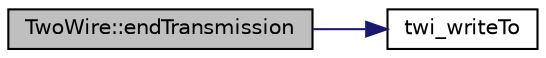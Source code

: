digraph "TwoWire::endTransmission"
{
 // LATEX_PDF_SIZE
  edge [fontname="Helvetica",fontsize="10",labelfontname="Helvetica",labelfontsize="10"];
  node [fontname="Helvetica",fontsize="10",shape=record];
  rankdir="LR";
  Node1 [label="TwoWire::endTransmission",height=0.2,width=0.4,color="black", fillcolor="grey75", style="filled", fontcolor="black",tooltip=" "];
  Node1 -> Node2 [color="midnightblue",fontsize="10",style="solid",fontname="Helvetica"];
  Node2 [label="twi_writeTo",height=0.2,width=0.4,color="black", fillcolor="white", style="filled",URL="$twi_8c.html#addf4d38ff057b1f8dc1b186ecb2eed95",tooltip=" "];
}
